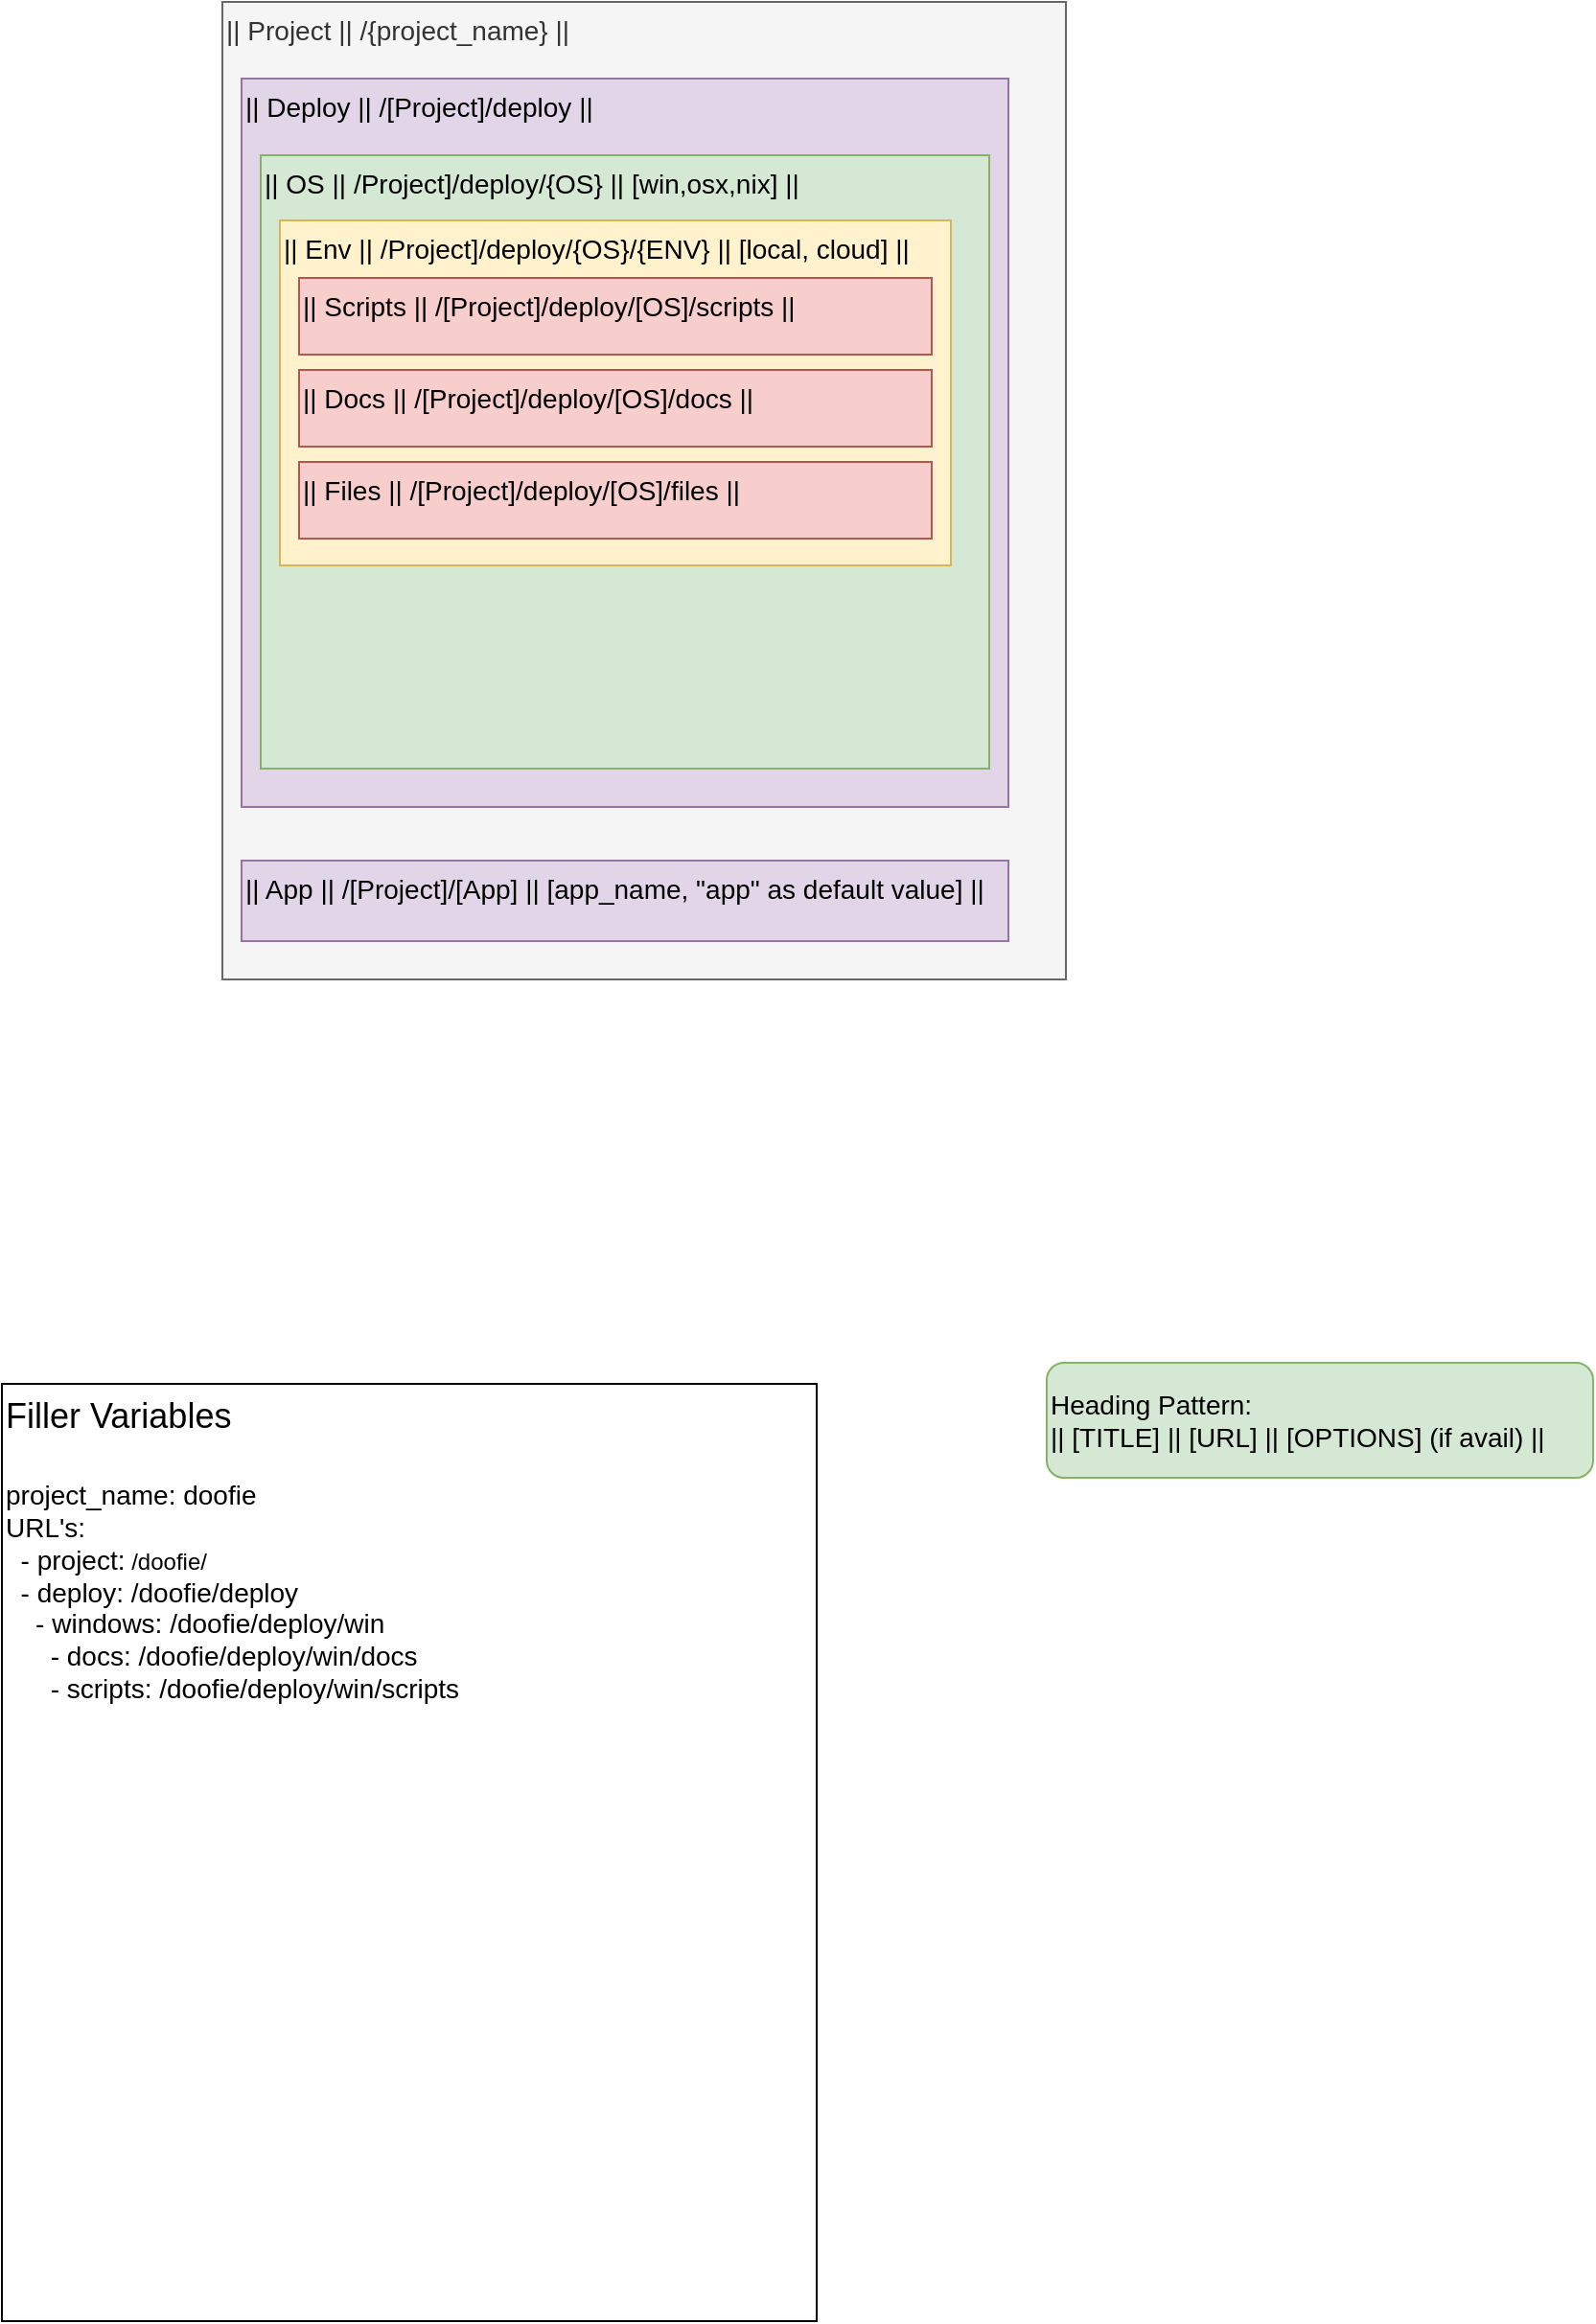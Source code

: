 <mxfile version="12.3.8" type="github" pages="1">
  <diagram id="uNWm9hSnhF2zcXGH-H5W" name="Page-1">
    <mxGraphModel dx="805" dy="616" grid="1" gridSize="10" guides="1" tooltips="1" connect="1" arrows="1" fold="1" page="1" pageScale="1" pageWidth="850" pageHeight="1100" math="0" shadow="0">
      <root>
        <mxCell id="0"/>
        <mxCell id="1" parent="0"/>
        <mxCell id="tNTnbMQYnR6y0WdzU1tK-1" value="&lt;div style=&quot;font-size: 14px&quot;&gt;|| Project || /{project_name} ||&lt;br&gt;&lt;/div&gt;" style="rounded=0;whiteSpace=wrap;html=1;labelPosition=center;verticalLabelPosition=middle;align=left;verticalAlign=top;spacingLeft=0;spacingRight=0;spacingTop=0;spacingBottom=0;textDirection=ltr;fontSize=18;fillColor=#f5f5f5;strokeColor=#666666;fontColor=#333333;" parent="1" vertex="1">
          <mxGeometry x="120" y="60" width="440" height="510" as="geometry"/>
        </mxCell>
        <mxCell id="tNTnbMQYnR6y0WdzU1tK-4" value="&lt;div style=&quot;font-size: 14px&quot;&gt;|| Deploy || /[Project]/deploy ||&lt;br&gt;&lt;/div&gt;" style="rounded=0;whiteSpace=wrap;html=1;labelPosition=center;verticalLabelPosition=middle;align=left;verticalAlign=top;spacingLeft=0;spacingRight=0;spacingTop=0;spacingBottom=0;textDirection=ltr;fontSize=18;fillColor=#e1d5e7;strokeColor=#9673a6;" parent="1" vertex="1">
          <mxGeometry x="130" y="100" width="400" height="380" as="geometry"/>
        </mxCell>
        <mxCell id="tNTnbMQYnR6y0WdzU1tK-5" value="&lt;div&gt;Filler Variables&lt;/div&gt;&lt;div&gt;&lt;br&gt;&lt;/div&gt;&lt;div style=&quot;font-size: 14px&quot;&gt;project_name: doofie&lt;br&gt;&lt;/div&gt;&lt;div style=&quot;font-size: 14px&quot;&gt;&lt;font style=&quot;font-size: 14px&quot;&gt;URL&#39;s:&lt;/font&gt;&lt;/div&gt;&lt;div style=&quot;font-size: 12px&quot;&gt;&lt;font style=&quot;font-size: 14px&quot;&gt;&amp;nbsp; - project:&lt;/font&gt; /doofie/&lt;/div&gt;&lt;div style=&quot;font-size: 14px&quot;&gt;&amp;nbsp; - deploy: /doofie/deploy&lt;/div&gt;&lt;div style=&quot;font-size: 14px&quot;&gt;&amp;nbsp;&amp;nbsp;&amp;nbsp; - windows: /doofie/deploy/win&lt;br&gt;&lt;/div&gt;&lt;div style=&quot;font-size: 14px&quot;&gt;&amp;nbsp;&amp;nbsp;&amp;nbsp;&amp;nbsp;&amp;nbsp; - docs: /doofie/deploy/win/docs&lt;/div&gt;&lt;div style=&quot;font-size: 14px&quot;&gt;&amp;nbsp;&amp;nbsp;&amp;nbsp;&amp;nbsp;&amp;nbsp; - scripts: /doofie/deploy/win/scripts&lt;br&gt;&lt;/div&gt;" style="rounded=0;whiteSpace=wrap;html=1;fontSize=18;align=left;verticalAlign=top;" parent="1" vertex="1">
          <mxGeometry x="5" y="781" width="425" height="489" as="geometry"/>
        </mxCell>
        <mxCell id="tNTnbMQYnR6y0WdzU1tK-9" value="|| OS || /Project]/deploy/{OS} || [win,osx,nix] ||" style="rounded=0;whiteSpace=wrap;html=1;fontSize=14;align=left;verticalAlign=top;fillColor=#d5e8d4;strokeColor=#82b366;" parent="1" vertex="1">
          <mxGeometry x="140" y="140" width="380" height="320" as="geometry"/>
        </mxCell>
        <mxCell id="tNTnbMQYnR6y0WdzU1tK-10" value="&lt;div&gt;Heading Pattern:&lt;/div&gt;&lt;div&gt;|| [TITLE] || [URL] || [OPTIONS] (if avail) ||&lt;br&gt;&lt;/div&gt;" style="rounded=1;whiteSpace=wrap;html=1;fontSize=14;align=left;fillColor=#d5e8d4;strokeColor=#82b366;" parent="1" vertex="1">
          <mxGeometry x="550" y="770" width="285" height="60" as="geometry"/>
        </mxCell>
        <mxCell id="tNTnbMQYnR6y0WdzU1tK-12" value="&lt;div style=&quot;font-size: 14px&quot;&gt;|| App || /[Project]/[App] || [app_name, &quot;app&quot; as default value] ||&lt;br&gt;&lt;/div&gt;" style="rounded=0;whiteSpace=wrap;html=1;labelPosition=center;verticalLabelPosition=middle;align=left;verticalAlign=top;spacingLeft=0;spacingRight=0;spacingTop=0;spacingBottom=0;textDirection=ltr;fontSize=18;fillColor=#e1d5e7;strokeColor=#9673a6;" parent="1" vertex="1">
          <mxGeometry x="130" y="508" width="400" height="42" as="geometry"/>
        </mxCell>
        <mxCell id="RUVnAsfh-7VOa81i99IY-1" value="|| Env || /Project]/deploy/{OS}/{ENV} || [local, cloud] ||" style="rounded=0;whiteSpace=wrap;html=1;fontSize=14;align=left;verticalAlign=top;fillColor=#fff2cc;strokeColor=#d6b656;" vertex="1" parent="1">
          <mxGeometry x="150" y="174" width="350" height="180" as="geometry"/>
        </mxCell>
        <mxCell id="tNTnbMQYnR6y0WdzU1tK-11" value="|| Files || /[Project]/deploy/[OS]/files ||" style="rounded=0;whiteSpace=wrap;html=1;fontSize=14;align=left;verticalAlign=top;fillColor=#f8cecc;strokeColor=#b85450;" parent="1" vertex="1">
          <mxGeometry x="160" y="300" width="330" height="40" as="geometry"/>
        </mxCell>
        <mxCell id="tNTnbMQYnR6y0WdzU1tK-7" value="|| Docs || /[Project]/deploy/[OS]/docs ||" style="rounded=0;whiteSpace=wrap;html=1;fontSize=14;align=left;verticalAlign=top;fillColor=#f8cecc;strokeColor=#b85450;" parent="1" vertex="1">
          <mxGeometry x="160" y="252" width="330" height="40" as="geometry"/>
        </mxCell>
        <mxCell id="tNTnbMQYnR6y0WdzU1tK-6" value="|| Scripts || /[Project]/deploy/[OS]/scripts ||" style="rounded=0;whiteSpace=wrap;html=1;fontSize=14;align=left;verticalAlign=top;fillColor=#f8cecc;strokeColor=#b85450;" parent="1" vertex="1">
          <mxGeometry x="160" y="204" width="330" height="40" as="geometry"/>
        </mxCell>
      </root>
    </mxGraphModel>
  </diagram>
</mxfile>
